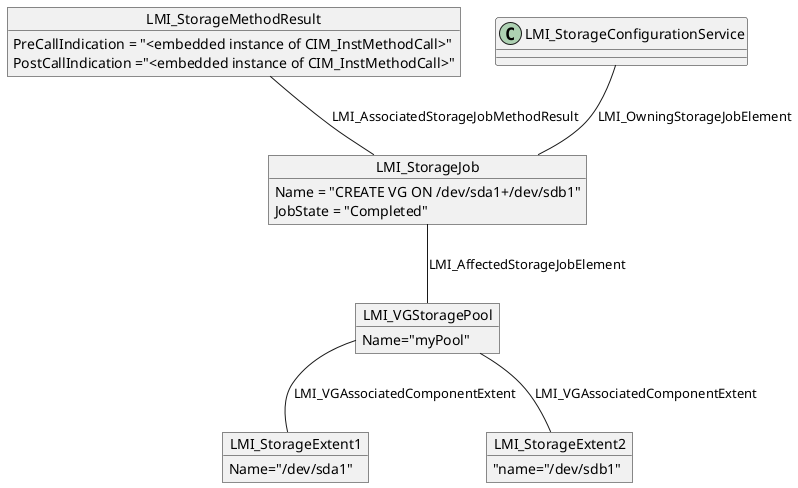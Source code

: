 @startuml

object LMI_StorageJob {
    Name = "CREATE VG ON /dev/sda1+/dev/sdb1"
    JobState = "Completed"
}

object LMI_StorageExtent1 {
    Name="/dev/sda1"
}

object LMI_StorageExtent2 {
    "name="/dev/sdb1"
}

object LMI_StorageMethodResult {
    PreCallIndication = "<embedded instance of CIM_InstMethodCall>"
    PostCallIndication ="<embedded instance of CIM_InstMethodCall>"
}

object LMI_VGStoragePool {
    Name="myPool"
}

LMI_StorageMethodResult -- LMI_StorageJob : LMI_AssociatedStorageJobMethodResult
LMI_StorageConfigurationService -- LMI_StorageJob : LMI_OwningStorageJobElement
LMI_StorageJob -- LMI_VGStoragePool : LMI_AffectedStorageJobElement
LMI_VGStoragePool -- LMI_StorageExtent1: LMI_VGAssociatedComponentExtent
LMI_VGStoragePool -- LMI_StorageExtent2 : LMI_VGAssociatedComponentExtent
@enduml